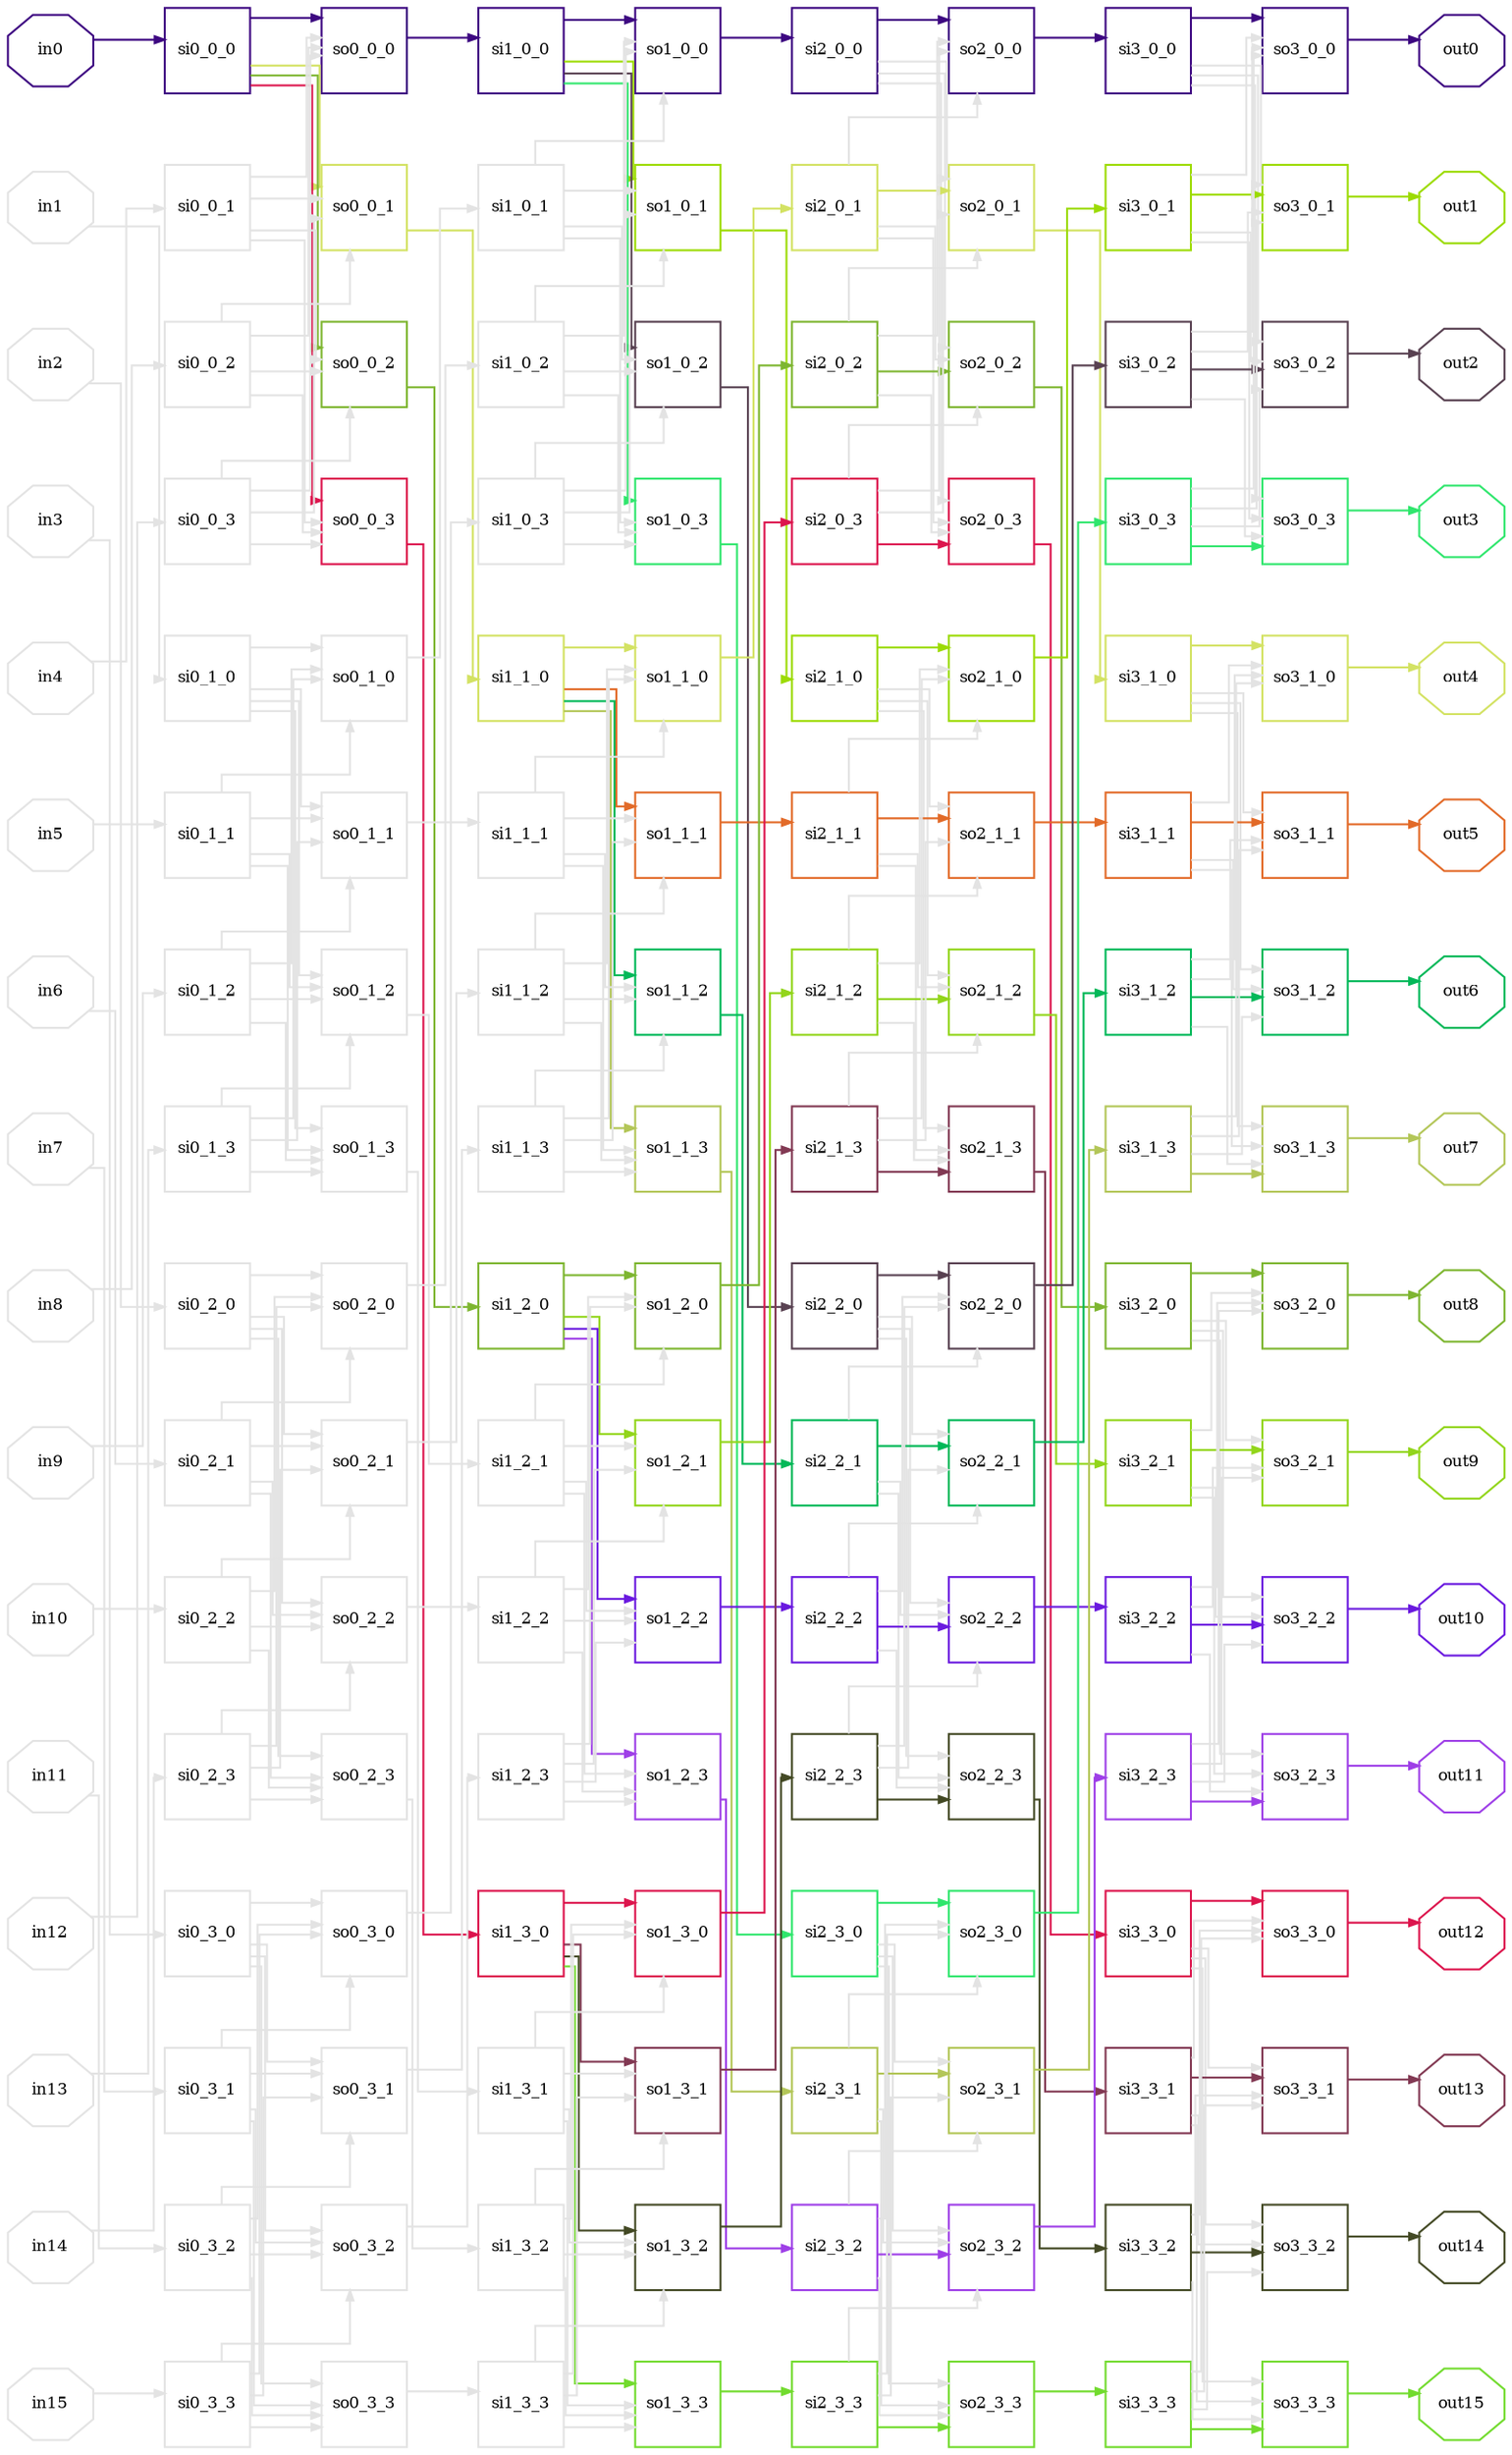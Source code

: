 digraph layout{
rankdir=TB;
splines=ortho;
node [style=filled shape=square fixedsize=true width=0.6];
nodesep=0.5;
in0 [label="in0",fontsize=8, shape=octagon, fillcolor=white, color="#3d0881"];
in1 [label="in1",fontsize=8, shape=octagon, fillcolor=white, color="grey89"];
in2 [label="in2",fontsize=8, shape=octagon, fillcolor=white, color="grey89"];
in3 [label="in3",fontsize=8, shape=octagon, fillcolor=white, color="grey89"];
in4 [label="in4",fontsize=8, shape=octagon, fillcolor=white, color="grey89"];
in5 [label="in5",fontsize=8, shape=octagon, fillcolor=white, color="grey89"];
in6 [label="in6",fontsize=8, shape=octagon, fillcolor=white, color="grey89"];
in7 [label="in7",fontsize=8, shape=octagon, fillcolor=white, color="grey89"];
in8 [label="in8",fontsize=8, shape=octagon, fillcolor=white, color="grey89"];
in9 [label="in9",fontsize=8, shape=octagon, fillcolor=white, color="grey89"];
in10 [label="in10",fontsize=8, shape=octagon, fillcolor=white, color="grey89"];
in11 [label="in11",fontsize=8, shape=octagon, fillcolor=white, color="grey89"];
in12 [label="in12",fontsize=8, shape=octagon, fillcolor=white, color="grey89"];
in13 [label="in13",fontsize=8, shape=octagon, fillcolor=white, color="grey89"];
in14 [label="in14",fontsize=8, shape=octagon, fillcolor=white, color="grey89"];
in15 [label="in15",fontsize=8, shape=octagon, fillcolor=white, color="grey89"];
out0 [label="out0",fontsize=8, shape=octagon, fillcolor=white, color="#3d0881"];
out1 [label="out1",fontsize=8, shape=octagon, fillcolor=white, color="#9cdb05"];
out2 [label="out2",fontsize=8, shape=octagon, fillcolor=white, color="#594252"];
out3 [label="out3",fontsize=8, shape=octagon, fillcolor=white, color="#30e66d"];
out4 [label="out4",fontsize=8, shape=octagon, fillcolor=white, color="#d3e263"];
out5 [label="out5",fontsize=8, shape=octagon, fillcolor=white, color="#e26a28"];
out6 [label="out6",fontsize=8, shape=octagon, fillcolor=white, color="#02b858"];
out7 [label="out7",fontsize=8, shape=octagon, fillcolor=white, color="#b3c658"];
out8 [label="out8",fontsize=8, shape=octagon, fillcolor=white, color="#7eb631"];
out9 [label="out9",fontsize=8, shape=octagon, fillcolor=white, color="#92d51b"];
out10 [label="out10",fontsize=8, shape=octagon, fillcolor=white, color="#6a1adf"];
out11 [label="out11",fontsize=8, shape=octagon, fillcolor=white, color="#9e3fe7"];
out12 [label="out12",fontsize=8, shape=octagon, fillcolor=white, color="#dc154d"];
out13 [label="out13",fontsize=8, shape=octagon, fillcolor=white, color="#823953"];
out14 [label="out14",fontsize=8, shape=octagon, fillcolor=white, color="#434924"];
out15 [label="out15",fontsize=8, shape=octagon, fillcolor=white, color="#72db2e"];
si0_0_0 [label="si0_0_0",fontsize=8, fillcolor=white, color="#3d0881"];
si0_0_1 [label="si0_0_1",fontsize=8, fillcolor=white, color="grey89"];
si0_0_2 [label="si0_0_2",fontsize=8, fillcolor=white, color="grey89"];
si0_0_3 [label="si0_0_3",fontsize=8, fillcolor=white, color="grey89"];
si0_1_0 [label="si0_1_0",fontsize=8, fillcolor=white, color="grey89"];
si0_1_1 [label="si0_1_1",fontsize=8, fillcolor=white, color="grey89"];
si0_1_2 [label="si0_1_2",fontsize=8, fillcolor=white, color="grey89"];
si0_1_3 [label="si0_1_3",fontsize=8, fillcolor=white, color="grey89"];
si0_2_0 [label="si0_2_0",fontsize=8, fillcolor=white, color="grey89"];
si0_2_1 [label="si0_2_1",fontsize=8, fillcolor=white, color="grey89"];
si0_2_2 [label="si0_2_2",fontsize=8, fillcolor=white, color="grey89"];
si0_2_3 [label="si0_2_3",fontsize=8, fillcolor=white, color="grey89"];
si0_3_0 [label="si0_3_0",fontsize=8, fillcolor=white, color="grey89"];
si0_3_1 [label="si0_3_1",fontsize=8, fillcolor=white, color="grey89"];
si0_3_2 [label="si0_3_2",fontsize=8, fillcolor=white, color="grey89"];
si0_3_3 [label="si0_3_3",fontsize=8, fillcolor=white, color="grey89"];
si1_0_0 [label="si1_0_0",fontsize=8, fillcolor=white, color="#3d0881"];
si1_0_1 [label="si1_0_1",fontsize=8, fillcolor=white, color="grey89"];
si1_0_2 [label="si1_0_2",fontsize=8, fillcolor=white, color="grey89"];
si1_0_3 [label="si1_0_3",fontsize=8, fillcolor=white, color="grey89"];
si1_1_0 [label="si1_1_0",fontsize=8, fillcolor=white, color="#d3e263"];
si1_1_1 [label="si1_1_1",fontsize=8, fillcolor=white, color="grey89"];
si1_1_2 [label="si1_1_2",fontsize=8, fillcolor=white, color="grey89"];
si1_1_3 [label="si1_1_3",fontsize=8, fillcolor=white, color="grey89"];
si1_2_0 [label="si1_2_0",fontsize=8, fillcolor=white, color="#7eb631"];
si1_2_1 [label="si1_2_1",fontsize=8, fillcolor=white, color="grey89"];
si1_2_2 [label="si1_2_2",fontsize=8, fillcolor=white, color="grey89"];
si1_2_3 [label="si1_2_3",fontsize=8, fillcolor=white, color="grey89"];
si1_3_0 [label="si1_3_0",fontsize=8, fillcolor=white, color="#dc154d"];
si1_3_1 [label="si1_3_1",fontsize=8, fillcolor=white, color="grey89"];
si1_3_2 [label="si1_3_2",fontsize=8, fillcolor=white, color="grey89"];
si1_3_3 [label="si1_3_3",fontsize=8, fillcolor=white, color="grey89"];
si2_0_0 [label="si2_0_0",fontsize=8, fillcolor=white, color="#3d0881"];
si2_0_1 [label="si2_0_1",fontsize=8, fillcolor=white, color="#d3e263"];
si2_0_2 [label="si2_0_2",fontsize=8, fillcolor=white, color="#7eb631"];
si2_0_3 [label="si2_0_3",fontsize=8, fillcolor=white, color="#dc154d"];
si2_1_0 [label="si2_1_0",fontsize=8, fillcolor=white, color="#9cdb05"];
si2_1_1 [label="si2_1_1",fontsize=8, fillcolor=white, color="#e26a28"];
si2_1_2 [label="si2_1_2",fontsize=8, fillcolor=white, color="#92d51b"];
si2_1_3 [label="si2_1_3",fontsize=8, fillcolor=white, color="#823953"];
si2_2_0 [label="si2_2_0",fontsize=8, fillcolor=white, color="#594252"];
si2_2_1 [label="si2_2_1",fontsize=8, fillcolor=white, color="#02b858"];
si2_2_2 [label="si2_2_2",fontsize=8, fillcolor=white, color="#6a1adf"];
si2_2_3 [label="si2_2_3",fontsize=8, fillcolor=white, color="#434924"];
si2_3_0 [label="si2_3_0",fontsize=8, fillcolor=white, color="#30e66d"];
si2_3_1 [label="si2_3_1",fontsize=8, fillcolor=white, color="#b3c658"];
si2_3_2 [label="si2_3_2",fontsize=8, fillcolor=white, color="#9e3fe7"];
si2_3_3 [label="si2_3_3",fontsize=8, fillcolor=white, color="#72db2e"];
si3_0_0 [label="si3_0_0",fontsize=8, fillcolor=white, color="#3d0881"];
si3_0_1 [label="si3_0_1",fontsize=8, fillcolor=white, color="#9cdb05"];
si3_0_2 [label="si3_0_2",fontsize=8, fillcolor=white, color="#594252"];
si3_0_3 [label="si3_0_3",fontsize=8, fillcolor=white, color="#30e66d"];
si3_1_0 [label="si3_1_0",fontsize=8, fillcolor=white, color="#d3e263"];
si3_1_1 [label="si3_1_1",fontsize=8, fillcolor=white, color="#e26a28"];
si3_1_2 [label="si3_1_2",fontsize=8, fillcolor=white, color="#02b858"];
si3_1_3 [label="si3_1_3",fontsize=8, fillcolor=white, color="#b3c658"];
si3_2_0 [label="si3_2_0",fontsize=8, fillcolor=white, color="#7eb631"];
si3_2_1 [label="si3_2_1",fontsize=8, fillcolor=white, color="#92d51b"];
si3_2_2 [label="si3_2_2",fontsize=8, fillcolor=white, color="#6a1adf"];
si3_2_3 [label="si3_2_3",fontsize=8, fillcolor=white, color="#9e3fe7"];
si3_3_0 [label="si3_3_0",fontsize=8, fillcolor=white, color="#dc154d"];
si3_3_1 [label="si3_3_1",fontsize=8, fillcolor=white, color="#823953"];
si3_3_2 [label="si3_3_2",fontsize=8, fillcolor=white, color="#434924"];
si3_3_3 [label="si3_3_3",fontsize=8, fillcolor=white, color="#72db2e"];
so0_0_0 [label="so0_0_0",fontsize=8, fillcolor=white, color="#3d0881"];
so0_0_1 [label="so0_0_1",fontsize=8, fillcolor=white, color="#d3e263"];
so0_0_2 [label="so0_0_2",fontsize=8, fillcolor=white, color="#7eb631"];
so0_0_3 [label="so0_0_3",fontsize=8, fillcolor=white, color="#dc154d"];
so0_1_0 [label="so0_1_0",fontsize=8, fillcolor=white, color="grey89"];
so0_1_1 [label="so0_1_1",fontsize=8, fillcolor=white, color="grey89"];
so0_1_2 [label="so0_1_2",fontsize=8, fillcolor=white, color="grey89"];
so0_1_3 [label="so0_1_3",fontsize=8, fillcolor=white, color="grey89"];
so0_2_0 [label="so0_2_0",fontsize=8, fillcolor=white, color="grey89"];
so0_2_1 [label="so0_2_1",fontsize=8, fillcolor=white, color="grey89"];
so0_2_2 [label="so0_2_2",fontsize=8, fillcolor=white, color="grey89"];
so0_2_3 [label="so0_2_3",fontsize=8, fillcolor=white, color="grey89"];
so0_3_0 [label="so0_3_0",fontsize=8, fillcolor=white, color="grey89"];
so0_3_1 [label="so0_3_1",fontsize=8, fillcolor=white, color="grey89"];
so0_3_2 [label="so0_3_2",fontsize=8, fillcolor=white, color="grey89"];
so0_3_3 [label="so0_3_3",fontsize=8, fillcolor=white, color="grey89"];
so1_0_0 [label="so1_0_0",fontsize=8, fillcolor=white, color="#3d0881"];
so1_0_1 [label="so1_0_1",fontsize=8, fillcolor=white, color="#9cdb05"];
so1_0_2 [label="so1_0_2",fontsize=8, fillcolor=white, color="#594252"];
so1_0_3 [label="so1_0_3",fontsize=8, fillcolor=white, color="#30e66d"];
so1_1_0 [label="so1_1_0",fontsize=8, fillcolor=white, color="#d3e263"];
so1_1_1 [label="so1_1_1",fontsize=8, fillcolor=white, color="#e26a28"];
so1_1_2 [label="so1_1_2",fontsize=8, fillcolor=white, color="#02b858"];
so1_1_3 [label="so1_1_3",fontsize=8, fillcolor=white, color="#b3c658"];
so1_2_0 [label="so1_2_0",fontsize=8, fillcolor=white, color="#7eb631"];
so1_2_1 [label="so1_2_1",fontsize=8, fillcolor=white, color="#92d51b"];
so1_2_2 [label="so1_2_2",fontsize=8, fillcolor=white, color="#6a1adf"];
so1_2_3 [label="so1_2_3",fontsize=8, fillcolor=white, color="#9e3fe7"];
so1_3_0 [label="so1_3_0",fontsize=8, fillcolor=white, color="#dc154d"];
so1_3_1 [label="so1_3_1",fontsize=8, fillcolor=white, color="#823953"];
so1_3_2 [label="so1_3_2",fontsize=8, fillcolor=white, color="#434924"];
so1_3_3 [label="so1_3_3",fontsize=8, fillcolor=white, color="#72db2e"];
so2_0_0 [label="so2_0_0",fontsize=8, fillcolor=white, color="#3d0881"];
so2_0_1 [label="so2_0_1",fontsize=8, fillcolor=white, color="#d3e263"];
so2_0_2 [label="so2_0_2",fontsize=8, fillcolor=white, color="#7eb631"];
so2_0_3 [label="so2_0_3",fontsize=8, fillcolor=white, color="#dc154d"];
so2_1_0 [label="so2_1_0",fontsize=8, fillcolor=white, color="#9cdb05"];
so2_1_1 [label="so2_1_1",fontsize=8, fillcolor=white, color="#e26a28"];
so2_1_2 [label="so2_1_2",fontsize=8, fillcolor=white, color="#92d51b"];
so2_1_3 [label="so2_1_3",fontsize=8, fillcolor=white, color="#823953"];
so2_2_0 [label="so2_2_0",fontsize=8, fillcolor=white, color="#594252"];
so2_2_1 [label="so2_2_1",fontsize=8, fillcolor=white, color="#02b858"];
so2_2_2 [label="so2_2_2",fontsize=8, fillcolor=white, color="#6a1adf"];
so2_2_3 [label="so2_2_3",fontsize=8, fillcolor=white, color="#434924"];
so2_3_0 [label="so2_3_0",fontsize=8, fillcolor=white, color="#30e66d"];
so2_3_1 [label="so2_3_1",fontsize=8, fillcolor=white, color="#b3c658"];
so2_3_2 [label="so2_3_2",fontsize=8, fillcolor=white, color="#9e3fe7"];
so2_3_3 [label="so2_3_3",fontsize=8, fillcolor=white, color="#72db2e"];
so3_0_0 [label="so3_0_0",fontsize=8, fillcolor=white, color="#3d0881"];
so3_0_1 [label="so3_0_1",fontsize=8, fillcolor=white, color="#9cdb05"];
so3_0_2 [label="so3_0_2",fontsize=8, fillcolor=white, color="#594252"];
so3_0_3 [label="so3_0_3",fontsize=8, fillcolor=white, color="#30e66d"];
so3_1_0 [label="so3_1_0",fontsize=8, fillcolor=white, color="#d3e263"];
so3_1_1 [label="so3_1_1",fontsize=8, fillcolor=white, color="#e26a28"];
so3_1_2 [label="so3_1_2",fontsize=8, fillcolor=white, color="#02b858"];
so3_1_3 [label="so3_1_3",fontsize=8, fillcolor=white, color="#b3c658"];
so3_2_0 [label="so3_2_0",fontsize=8, fillcolor=white, color="#7eb631"];
so3_2_1 [label="so3_2_1",fontsize=8, fillcolor=white, color="#92d51b"];
so3_2_2 [label="so3_2_2",fontsize=8, fillcolor=white, color="#6a1adf"];
so3_2_3 [label="so3_2_3",fontsize=8, fillcolor=white, color="#9e3fe7"];
so3_3_0 [label="so3_3_0",fontsize=8, fillcolor=white, color="#dc154d"];
so3_3_1 [label="so3_3_1",fontsize=8, fillcolor=white, color="#823953"];
so3_3_2 [label="so3_3_2",fontsize=8, fillcolor=white, color="#434924"];
so3_3_3 [label="so3_3_3",fontsize=8, fillcolor=white, color="#72db2e"];
edge [constraint=false, style=""];
si0_0_0 -> so0_0_0 [style="penwidth(0.1)", arrowsize=0.5, color="#3d0881"];
si0_0_0 -> so0_0_1 [style="penwidth(0.1)", arrowsize=0.5, color="#d3e263"];
si0_0_0 -> so0_0_2 [style="penwidth(0.1)", arrowsize=0.5, color="#7eb631"];
si0_0_0 -> so0_0_3 [style="penwidth(0.1)", arrowsize=0.5, color="#dc154d"];
si0_0_1 -> so0_0_0 [style="penwidth(0.1)", arrowsize=0.5, color="grey89"];
si0_0_1 -> so0_0_1 [style="penwidth(0.1)", arrowsize=0.5, color="grey89"];
si0_0_1 -> so0_0_2 [style="penwidth(0.1)", arrowsize=0.5, color="grey89"];
si0_0_1 -> so0_0_3 [style="penwidth(0.1)", arrowsize=0.5, color="grey89"];
si0_0_2 -> so0_0_0 [style="penwidth(0.1)", arrowsize=0.5, color="grey89"];
si0_0_2 -> so0_0_1 [style="penwidth(0.1)", arrowsize=0.5, color="grey89"];
si0_0_2 -> so0_0_2 [style="penwidth(0.1)", arrowsize=0.5, color="grey89"];
si0_0_2 -> so0_0_3 [style="penwidth(0.1)", arrowsize=0.5, color="grey89"];
si0_0_3 -> so0_0_0 [style="penwidth(0.1)", arrowsize=0.5, color="grey89"];
si0_0_3 -> so0_0_1 [style="penwidth(0.1)", arrowsize=0.5, color="grey89"];
si0_0_3 -> so0_0_2 [style="penwidth(0.1)", arrowsize=0.5, color="grey89"];
si0_0_3 -> so0_0_3 [style="penwidth(0.1)", arrowsize=0.5, color="grey89"];
si0_1_0 -> so0_1_0 [style="penwidth(0.1)", arrowsize=0.5, color="grey89"];
si0_1_0 -> so0_1_1 [style="penwidth(0.1)", arrowsize=0.5, color="grey89"];
si0_1_0 -> so0_1_2 [style="penwidth(0.1)", arrowsize=0.5, color="grey89"];
si0_1_0 -> so0_1_3 [style="penwidth(0.1)", arrowsize=0.5, color="grey89"];
si0_1_1 -> so0_1_0 [style="penwidth(0.1)", arrowsize=0.5, color="grey89"];
si0_1_1 -> so0_1_1 [style="penwidth(0.1)", arrowsize=0.5, color="grey89"];
si0_1_1 -> so0_1_2 [style="penwidth(0.1)", arrowsize=0.5, color="grey89"];
si0_1_1 -> so0_1_3 [style="penwidth(0.1)", arrowsize=0.5, color="grey89"];
si0_1_2 -> so0_1_0 [style="penwidth(0.1)", arrowsize=0.5, color="grey89"];
si0_1_2 -> so0_1_1 [style="penwidth(0.1)", arrowsize=0.5, color="grey89"];
si0_1_2 -> so0_1_2 [style="penwidth(0.1)", arrowsize=0.5, color="grey89"];
si0_1_2 -> so0_1_3 [style="penwidth(0.1)", arrowsize=0.5, color="grey89"];
si0_1_3 -> so0_1_0 [style="penwidth(0.1)", arrowsize=0.5, color="grey89"];
si0_1_3 -> so0_1_1 [style="penwidth(0.1)", arrowsize=0.5, color="grey89"];
si0_1_3 -> so0_1_2 [style="penwidth(0.1)", arrowsize=0.5, color="grey89"];
si0_1_3 -> so0_1_3 [style="penwidth(0.1)", arrowsize=0.5, color="grey89"];
si0_2_0 -> so0_2_0 [style="penwidth(0.1)", arrowsize=0.5, color="grey89"];
si0_2_0 -> so0_2_1 [style="penwidth(0.1)", arrowsize=0.5, color="grey89"];
si0_2_0 -> so0_2_2 [style="penwidth(0.1)", arrowsize=0.5, color="grey89"];
si0_2_0 -> so0_2_3 [style="penwidth(0.1)", arrowsize=0.5, color="grey89"];
si0_2_1 -> so0_2_0 [style="penwidth(0.1)", arrowsize=0.5, color="grey89"];
si0_2_1 -> so0_2_1 [style="penwidth(0.1)", arrowsize=0.5, color="grey89"];
si0_2_1 -> so0_2_2 [style="penwidth(0.1)", arrowsize=0.5, color="grey89"];
si0_2_1 -> so0_2_3 [style="penwidth(0.1)", arrowsize=0.5, color="grey89"];
si0_2_2 -> so0_2_0 [style="penwidth(0.1)", arrowsize=0.5, color="grey89"];
si0_2_2 -> so0_2_1 [style="penwidth(0.1)", arrowsize=0.5, color="grey89"];
si0_2_2 -> so0_2_2 [style="penwidth(0.1)", arrowsize=0.5, color="grey89"];
si0_2_2 -> so0_2_3 [style="penwidth(0.1)", arrowsize=0.5, color="grey89"];
si0_2_3 -> so0_2_0 [style="penwidth(0.1)", arrowsize=0.5, color="grey89"];
si0_2_3 -> so0_2_1 [style="penwidth(0.1)", arrowsize=0.5, color="grey89"];
si0_2_3 -> so0_2_2 [style="penwidth(0.1)", arrowsize=0.5, color="grey89"];
si0_2_3 -> so0_2_3 [style="penwidth(0.1)", arrowsize=0.5, color="grey89"];
si0_3_0 -> so0_3_0 [style="penwidth(0.1)", arrowsize=0.5, color="grey89"];
si0_3_0 -> so0_3_1 [style="penwidth(0.1)", arrowsize=0.5, color="grey89"];
si0_3_0 -> so0_3_2 [style="penwidth(0.1)", arrowsize=0.5, color="grey89"];
si0_3_0 -> so0_3_3 [style="penwidth(0.1)", arrowsize=0.5, color="grey89"];
si0_3_1 -> so0_3_0 [style="penwidth(0.1)", arrowsize=0.5, color="grey89"];
si0_3_1 -> so0_3_1 [style="penwidth(0.1)", arrowsize=0.5, color="grey89"];
si0_3_1 -> so0_3_2 [style="penwidth(0.1)", arrowsize=0.5, color="grey89"];
si0_3_1 -> so0_3_3 [style="penwidth(0.1)", arrowsize=0.5, color="grey89"];
si0_3_2 -> so0_3_0 [style="penwidth(0.1)", arrowsize=0.5, color="grey89"];
si0_3_2 -> so0_3_1 [style="penwidth(0.1)", arrowsize=0.5, color="grey89"];
si0_3_2 -> so0_3_2 [style="penwidth(0.1)", arrowsize=0.5, color="grey89"];
si0_3_2 -> so0_3_3 [style="penwidth(0.1)", arrowsize=0.5, color="grey89"];
si0_3_3 -> so0_3_0 [style="penwidth(0.1)", arrowsize=0.5, color="grey89"];
si0_3_3 -> so0_3_1 [style="penwidth(0.1)", arrowsize=0.5, color="grey89"];
si0_3_3 -> so0_3_2 [style="penwidth(0.1)", arrowsize=0.5, color="grey89"];
si0_3_3 -> so0_3_3 [style="penwidth(0.1)", arrowsize=0.5, color="grey89"];
si1_0_0 -> so1_0_0 [style="penwidth(0.1)", arrowsize=0.5, color="#3d0881"];
si1_0_0 -> so1_0_1 [style="penwidth(0.1)", arrowsize=0.5, color="#9cdb05"];
si1_0_0 -> so1_0_2 [style="penwidth(0.1)", arrowsize=0.5, color="#594252"];
si1_0_0 -> so1_0_3 [style="penwidth(0.1)", arrowsize=0.5, color="#30e66d"];
si1_0_1 -> so1_0_0 [style="penwidth(0.1)", arrowsize=0.5, color="grey89"];
si1_0_1 -> so1_0_1 [style="penwidth(0.1)", arrowsize=0.5, color="grey89"];
si1_0_1 -> so1_0_2 [style="penwidth(0.1)", arrowsize=0.5, color="grey89"];
si1_0_1 -> so1_0_3 [style="penwidth(0.1)", arrowsize=0.5, color="grey89"];
si1_0_2 -> so1_0_0 [style="penwidth(0.1)", arrowsize=0.5, color="grey89"];
si1_0_2 -> so1_0_1 [style="penwidth(0.1)", arrowsize=0.5, color="grey89"];
si1_0_2 -> so1_0_2 [style="penwidth(0.1)", arrowsize=0.5, color="grey89"];
si1_0_2 -> so1_0_3 [style="penwidth(0.1)", arrowsize=0.5, color="grey89"];
si1_0_3 -> so1_0_0 [style="penwidth(0.1)", arrowsize=0.5, color="grey89"];
si1_0_3 -> so1_0_1 [style="penwidth(0.1)", arrowsize=0.5, color="grey89"];
si1_0_3 -> so1_0_2 [style="penwidth(0.1)", arrowsize=0.5, color="grey89"];
si1_0_3 -> so1_0_3 [style="penwidth(0.1)", arrowsize=0.5, color="grey89"];
si1_1_0 -> so1_1_0 [style="penwidth(0.1)", arrowsize=0.5, color="#d3e263"];
si1_1_0 -> so1_1_1 [style="penwidth(0.1)", arrowsize=0.5, color="#e26a28"];
si1_1_0 -> so1_1_2 [style="penwidth(0.1)", arrowsize=0.5, color="#02b858"];
si1_1_0 -> so1_1_3 [style="penwidth(0.1)", arrowsize=0.5, color="#b3c658"];
si1_1_1 -> so1_1_0 [style="penwidth(0.1)", arrowsize=0.5, color="grey89"];
si1_1_1 -> so1_1_1 [style="penwidth(0.1)", arrowsize=0.5, color="grey89"];
si1_1_1 -> so1_1_2 [style="penwidth(0.1)", arrowsize=0.5, color="grey89"];
si1_1_1 -> so1_1_3 [style="penwidth(0.1)", arrowsize=0.5, color="grey89"];
si1_1_2 -> so1_1_0 [style="penwidth(0.1)", arrowsize=0.5, color="grey89"];
si1_1_2 -> so1_1_1 [style="penwidth(0.1)", arrowsize=0.5, color="grey89"];
si1_1_2 -> so1_1_2 [style="penwidth(0.1)", arrowsize=0.5, color="grey89"];
si1_1_2 -> so1_1_3 [style="penwidth(0.1)", arrowsize=0.5, color="grey89"];
si1_1_3 -> so1_1_0 [style="penwidth(0.1)", arrowsize=0.5, color="grey89"];
si1_1_3 -> so1_1_1 [style="penwidth(0.1)", arrowsize=0.5, color="grey89"];
si1_1_3 -> so1_1_2 [style="penwidth(0.1)", arrowsize=0.5, color="grey89"];
si1_1_3 -> so1_1_3 [style="penwidth(0.1)", arrowsize=0.5, color="grey89"];
si1_2_0 -> so1_2_0 [style="penwidth(0.1)", arrowsize=0.5, color="#7eb631"];
si1_2_0 -> so1_2_1 [style="penwidth(0.1)", arrowsize=0.5, color="#92d51b"];
si1_2_0 -> so1_2_2 [style="penwidth(0.1)", arrowsize=0.5, color="#6a1adf"];
si1_2_0 -> so1_2_3 [style="penwidth(0.1)", arrowsize=0.5, color="#9e3fe7"];
si1_2_1 -> so1_2_0 [style="penwidth(0.1)", arrowsize=0.5, color="grey89"];
si1_2_1 -> so1_2_1 [style="penwidth(0.1)", arrowsize=0.5, color="grey89"];
si1_2_1 -> so1_2_2 [style="penwidth(0.1)", arrowsize=0.5, color="grey89"];
si1_2_1 -> so1_2_3 [style="penwidth(0.1)", arrowsize=0.5, color="grey89"];
si1_2_2 -> so1_2_0 [style="penwidth(0.1)", arrowsize=0.5, color="grey89"];
si1_2_2 -> so1_2_1 [style="penwidth(0.1)", arrowsize=0.5, color="grey89"];
si1_2_2 -> so1_2_2 [style="penwidth(0.1)", arrowsize=0.5, color="grey89"];
si1_2_2 -> so1_2_3 [style="penwidth(0.1)", arrowsize=0.5, color="grey89"];
si1_2_3 -> so1_2_0 [style="penwidth(0.1)", arrowsize=0.5, color="grey89"];
si1_2_3 -> so1_2_1 [style="penwidth(0.1)", arrowsize=0.5, color="grey89"];
si1_2_3 -> so1_2_2 [style="penwidth(0.1)", arrowsize=0.5, color="grey89"];
si1_2_3 -> so1_2_3 [style="penwidth(0.1)", arrowsize=0.5, color="grey89"];
si1_3_0 -> so1_3_0 [style="penwidth(0.1)", arrowsize=0.5, color="#dc154d"];
si1_3_0 -> so1_3_1 [style="penwidth(0.1)", arrowsize=0.5, color="#823953"];
si1_3_0 -> so1_3_2 [style="penwidth(0.1)", arrowsize=0.5, color="#434924"];
si1_3_0 -> so1_3_3 [style="penwidth(0.1)", arrowsize=0.5, color="#72db2e"];
si1_3_1 -> so1_3_0 [style="penwidth(0.1)", arrowsize=0.5, color="grey89"];
si1_3_1 -> so1_3_1 [style="penwidth(0.1)", arrowsize=0.5, color="grey89"];
si1_3_1 -> so1_3_2 [style="penwidth(0.1)", arrowsize=0.5, color="grey89"];
si1_3_1 -> so1_3_3 [style="penwidth(0.1)", arrowsize=0.5, color="grey89"];
si1_3_2 -> so1_3_0 [style="penwidth(0.1)", arrowsize=0.5, color="grey89"];
si1_3_2 -> so1_3_1 [style="penwidth(0.1)", arrowsize=0.5, color="grey89"];
si1_3_2 -> so1_3_2 [style="penwidth(0.1)", arrowsize=0.5, color="grey89"];
si1_3_2 -> so1_3_3 [style="penwidth(0.1)", arrowsize=0.5, color="grey89"];
si1_3_3 -> so1_3_0 [style="penwidth(0.1)", arrowsize=0.5, color="grey89"];
si1_3_3 -> so1_3_1 [style="penwidth(0.1)", arrowsize=0.5, color="grey89"];
si1_3_3 -> so1_3_2 [style="penwidth(0.1)", arrowsize=0.5, color="grey89"];
si1_3_3 -> so1_3_3 [style="penwidth(0.1)", arrowsize=0.5, color="grey89"];
si2_0_0 -> so2_0_0 [style="penwidth(0.1)", arrowsize=0.5, color="#3d0881"];
si2_0_0 -> so2_0_1 [style="penwidth(0.1)", arrowsize=0.5, color="grey89"];
si2_0_0 -> so2_0_2 [style="penwidth(0.1)", arrowsize=0.5, color="grey89"];
si2_0_0 -> so2_0_3 [style="penwidth(0.1)", arrowsize=0.5, color="grey89"];
si2_0_1 -> so2_0_0 [style="penwidth(0.1)", arrowsize=0.5, color="grey89"];
si2_0_1 -> so2_0_1 [style="penwidth(0.1)", arrowsize=0.5, color="#d3e263"];
si2_0_1 -> so2_0_2 [style="penwidth(0.1)", arrowsize=0.5, color="grey89"];
si2_0_1 -> so2_0_3 [style="penwidth(0.1)", arrowsize=0.5, color="grey89"];
si2_0_2 -> so2_0_0 [style="penwidth(0.1)", arrowsize=0.5, color="grey89"];
si2_0_2 -> so2_0_1 [style="penwidth(0.1)", arrowsize=0.5, color="grey89"];
si2_0_2 -> so2_0_2 [style="penwidth(0.1)", arrowsize=0.5, color="#7eb631"];
si2_0_2 -> so2_0_3 [style="penwidth(0.1)", arrowsize=0.5, color="grey89"];
si2_0_3 -> so2_0_0 [style="penwidth(0.1)", arrowsize=0.5, color="grey89"];
si2_0_3 -> so2_0_1 [style="penwidth(0.1)", arrowsize=0.5, color="grey89"];
si2_0_3 -> so2_0_2 [style="penwidth(0.1)", arrowsize=0.5, color="grey89"];
si2_0_3 -> so2_0_3 [style="penwidth(0.1)", arrowsize=0.5, color="#dc154d"];
si2_1_0 -> so2_1_0 [style="penwidth(0.1)", arrowsize=0.5, color="#9cdb05"];
si2_1_0 -> so2_1_1 [style="penwidth(0.1)", arrowsize=0.5, color="grey89"];
si2_1_0 -> so2_1_2 [style="penwidth(0.1)", arrowsize=0.5, color="grey89"];
si2_1_0 -> so2_1_3 [style="penwidth(0.1)", arrowsize=0.5, color="grey89"];
si2_1_1 -> so2_1_0 [style="penwidth(0.1)", arrowsize=0.5, color="grey89"];
si2_1_1 -> so2_1_1 [style="penwidth(0.1)", arrowsize=0.5, color="#e26a28"];
si2_1_1 -> so2_1_2 [style="penwidth(0.1)", arrowsize=0.5, color="grey89"];
si2_1_1 -> so2_1_3 [style="penwidth(0.1)", arrowsize=0.5, color="grey89"];
si2_1_2 -> so2_1_0 [style="penwidth(0.1)", arrowsize=0.5, color="grey89"];
si2_1_2 -> so2_1_1 [style="penwidth(0.1)", arrowsize=0.5, color="grey89"];
si2_1_2 -> so2_1_2 [style="penwidth(0.1)", arrowsize=0.5, color="#92d51b"];
si2_1_2 -> so2_1_3 [style="penwidth(0.1)", arrowsize=0.5, color="grey89"];
si2_1_3 -> so2_1_0 [style="penwidth(0.1)", arrowsize=0.5, color="grey89"];
si2_1_3 -> so2_1_1 [style="penwidth(0.1)", arrowsize=0.5, color="grey89"];
si2_1_3 -> so2_1_2 [style="penwidth(0.1)", arrowsize=0.5, color="grey89"];
si2_1_3 -> so2_1_3 [style="penwidth(0.1)", arrowsize=0.5, color="#823953"];
si2_2_0 -> so2_2_0 [style="penwidth(0.1)", arrowsize=0.5, color="#594252"];
si2_2_0 -> so2_2_1 [style="penwidth(0.1)", arrowsize=0.5, color="grey89"];
si2_2_0 -> so2_2_2 [style="penwidth(0.1)", arrowsize=0.5, color="grey89"];
si2_2_0 -> so2_2_3 [style="penwidth(0.1)", arrowsize=0.5, color="grey89"];
si2_2_1 -> so2_2_0 [style="penwidth(0.1)", arrowsize=0.5, color="grey89"];
si2_2_1 -> so2_2_1 [style="penwidth(0.1)", arrowsize=0.5, color="#02b858"];
si2_2_1 -> so2_2_2 [style="penwidth(0.1)", arrowsize=0.5, color="grey89"];
si2_2_1 -> so2_2_3 [style="penwidth(0.1)", arrowsize=0.5, color="grey89"];
si2_2_2 -> so2_2_0 [style="penwidth(0.1)", arrowsize=0.5, color="grey89"];
si2_2_2 -> so2_2_1 [style="penwidth(0.1)", arrowsize=0.5, color="grey89"];
si2_2_2 -> so2_2_2 [style="penwidth(0.1)", arrowsize=0.5, color="#6a1adf"];
si2_2_2 -> so2_2_3 [style="penwidth(0.1)", arrowsize=0.5, color="grey89"];
si2_2_3 -> so2_2_0 [style="penwidth(0.1)", arrowsize=0.5, color="grey89"];
si2_2_3 -> so2_2_1 [style="penwidth(0.1)", arrowsize=0.5, color="grey89"];
si2_2_3 -> so2_2_2 [style="penwidth(0.1)", arrowsize=0.5, color="grey89"];
si2_2_3 -> so2_2_3 [style="penwidth(0.1)", arrowsize=0.5, color="#434924"];
si2_3_0 -> so2_3_0 [style="penwidth(0.1)", arrowsize=0.5, color="#30e66d"];
si2_3_0 -> so2_3_1 [style="penwidth(0.1)", arrowsize=0.5, color="grey89"];
si2_3_0 -> so2_3_2 [style="penwidth(0.1)", arrowsize=0.5, color="grey89"];
si2_3_0 -> so2_3_3 [style="penwidth(0.1)", arrowsize=0.5, color="grey89"];
si2_3_1 -> so2_3_0 [style="penwidth(0.1)", arrowsize=0.5, color="grey89"];
si2_3_1 -> so2_3_1 [style="penwidth(0.1)", arrowsize=0.5, color="#b3c658"];
si2_3_1 -> so2_3_2 [style="penwidth(0.1)", arrowsize=0.5, color="grey89"];
si2_3_1 -> so2_3_3 [style="penwidth(0.1)", arrowsize=0.5, color="grey89"];
si2_3_2 -> so2_3_0 [style="penwidth(0.1)", arrowsize=0.5, color="grey89"];
si2_3_2 -> so2_3_1 [style="penwidth(0.1)", arrowsize=0.5, color="grey89"];
si2_3_2 -> so2_3_2 [style="penwidth(0.1)", arrowsize=0.5, color="#9e3fe7"];
si2_3_2 -> so2_3_3 [style="penwidth(0.1)", arrowsize=0.5, color="grey89"];
si2_3_3 -> so2_3_0 [style="penwidth(0.1)", arrowsize=0.5, color="grey89"];
si2_3_3 -> so2_3_1 [style="penwidth(0.1)", arrowsize=0.5, color="grey89"];
si2_3_3 -> so2_3_2 [style="penwidth(0.1)", arrowsize=0.5, color="grey89"];
si2_3_3 -> so2_3_3 [style="penwidth(0.1)", arrowsize=0.5, color="#72db2e"];
si3_0_0 -> so3_0_0 [style="penwidth(0.1)", arrowsize=0.5, color="#3d0881"];
si3_0_0 -> so3_0_1 [style="penwidth(0.1)", arrowsize=0.5, color="grey89"];
si3_0_0 -> so3_0_2 [style="penwidth(0.1)", arrowsize=0.5, color="grey89"];
si3_0_0 -> so3_0_3 [style="penwidth(0.1)", arrowsize=0.5, color="grey89"];
si3_0_1 -> so3_0_0 [style="penwidth(0.1)", arrowsize=0.5, color="grey89"];
si3_0_1 -> so3_0_1 [style="penwidth(0.1)", arrowsize=0.5, color="#9cdb05"];
si3_0_1 -> so3_0_2 [style="penwidth(0.1)", arrowsize=0.5, color="grey89"];
si3_0_1 -> so3_0_3 [style="penwidth(0.1)", arrowsize=0.5, color="grey89"];
si3_0_2 -> so3_0_0 [style="penwidth(0.1)", arrowsize=0.5, color="grey89"];
si3_0_2 -> so3_0_1 [style="penwidth(0.1)", arrowsize=0.5, color="grey89"];
si3_0_2 -> so3_0_2 [style="penwidth(0.1)", arrowsize=0.5, color="#594252"];
si3_0_2 -> so3_0_3 [style="penwidth(0.1)", arrowsize=0.5, color="grey89"];
si3_0_3 -> so3_0_0 [style="penwidth(0.1)", arrowsize=0.5, color="grey89"];
si3_0_3 -> so3_0_1 [style="penwidth(0.1)", arrowsize=0.5, color="grey89"];
si3_0_3 -> so3_0_2 [style="penwidth(0.1)", arrowsize=0.5, color="grey89"];
si3_0_3 -> so3_0_3 [style="penwidth(0.1)", arrowsize=0.5, color="#30e66d"];
si3_1_0 -> so3_1_0 [style="penwidth(0.1)", arrowsize=0.5, color="#d3e263"];
si3_1_0 -> so3_1_1 [style="penwidth(0.1)", arrowsize=0.5, color="grey89"];
si3_1_0 -> so3_1_2 [style="penwidth(0.1)", arrowsize=0.5, color="grey89"];
si3_1_0 -> so3_1_3 [style="penwidth(0.1)", arrowsize=0.5, color="grey89"];
si3_1_1 -> so3_1_0 [style="penwidth(0.1)", arrowsize=0.5, color="grey89"];
si3_1_1 -> so3_1_1 [style="penwidth(0.1)", arrowsize=0.5, color="#e26a28"];
si3_1_1 -> so3_1_2 [style="penwidth(0.1)", arrowsize=0.5, color="grey89"];
si3_1_1 -> so3_1_3 [style="penwidth(0.1)", arrowsize=0.5, color="grey89"];
si3_1_2 -> so3_1_0 [style="penwidth(0.1)", arrowsize=0.5, color="grey89"];
si3_1_2 -> so3_1_1 [style="penwidth(0.1)", arrowsize=0.5, color="grey89"];
si3_1_2 -> so3_1_2 [style="penwidth(0.1)", arrowsize=0.5, color="#02b858"];
si3_1_2 -> so3_1_3 [style="penwidth(0.1)", arrowsize=0.5, color="grey89"];
si3_1_3 -> so3_1_0 [style="penwidth(0.1)", arrowsize=0.5, color="grey89"];
si3_1_3 -> so3_1_1 [style="penwidth(0.1)", arrowsize=0.5, color="grey89"];
si3_1_3 -> so3_1_2 [style="penwidth(0.1)", arrowsize=0.5, color="grey89"];
si3_1_3 -> so3_1_3 [style="penwidth(0.1)", arrowsize=0.5, color="#b3c658"];
si3_2_0 -> so3_2_0 [style="penwidth(0.1)", arrowsize=0.5, color="#7eb631"];
si3_2_0 -> so3_2_1 [style="penwidth(0.1)", arrowsize=0.5, color="grey89"];
si3_2_0 -> so3_2_2 [style="penwidth(0.1)", arrowsize=0.5, color="grey89"];
si3_2_0 -> so3_2_3 [style="penwidth(0.1)", arrowsize=0.5, color="grey89"];
si3_2_1 -> so3_2_0 [style="penwidth(0.1)", arrowsize=0.5, color="grey89"];
si3_2_1 -> so3_2_1 [style="penwidth(0.1)", arrowsize=0.5, color="#92d51b"];
si3_2_1 -> so3_2_2 [style="penwidth(0.1)", arrowsize=0.5, color="grey89"];
si3_2_1 -> so3_2_3 [style="penwidth(0.1)", arrowsize=0.5, color="grey89"];
si3_2_2 -> so3_2_0 [style="penwidth(0.1)", arrowsize=0.5, color="grey89"];
si3_2_2 -> so3_2_1 [style="penwidth(0.1)", arrowsize=0.5, color="grey89"];
si3_2_2 -> so3_2_2 [style="penwidth(0.1)", arrowsize=0.5, color="#6a1adf"];
si3_2_2 -> so3_2_3 [style="penwidth(0.1)", arrowsize=0.5, color="grey89"];
si3_2_3 -> so3_2_0 [style="penwidth(0.1)", arrowsize=0.5, color="grey89"];
si3_2_3 -> so3_2_1 [style="penwidth(0.1)", arrowsize=0.5, color="grey89"];
si3_2_3 -> so3_2_2 [style="penwidth(0.1)", arrowsize=0.5, color="grey89"];
si3_2_3 -> so3_2_3 [style="penwidth(0.1)", arrowsize=0.5, color="#9e3fe7"];
si3_3_0 -> so3_3_0 [style="penwidth(0.1)", arrowsize=0.5, color="#dc154d"];
si3_3_0 -> so3_3_1 [style="penwidth(0.1)", arrowsize=0.5, color="grey89"];
si3_3_0 -> so3_3_2 [style="penwidth(0.1)", arrowsize=0.5, color="grey89"];
si3_3_0 -> so3_3_3 [style="penwidth(0.1)", arrowsize=0.5, color="grey89"];
si3_3_1 -> so3_3_0 [style="penwidth(0.1)", arrowsize=0.5, color="grey89"];
si3_3_1 -> so3_3_1 [style="penwidth(0.1)", arrowsize=0.5, color="#823953"];
si3_3_1 -> so3_3_2 [style="penwidth(0.1)", arrowsize=0.5, color="grey89"];
si3_3_1 -> so3_3_3 [style="penwidth(0.1)", arrowsize=0.5, color="grey89"];
si3_3_2 -> so3_3_0 [style="penwidth(0.1)", arrowsize=0.5, color="grey89"];
si3_3_2 -> so3_3_1 [style="penwidth(0.1)", arrowsize=0.5, color="grey89"];
si3_3_2 -> so3_3_2 [style="penwidth(0.1)", arrowsize=0.5, color="#434924"];
si3_3_2 -> so3_3_3 [style="penwidth(0.1)", arrowsize=0.5, color="grey89"];
si3_3_3 -> so3_3_0 [style="penwidth(0.1)", arrowsize=0.5, color="grey89"];
si3_3_3 -> so3_3_1 [style="penwidth(0.1)", arrowsize=0.5, color="grey89"];
si3_3_3 -> so3_3_2 [style="penwidth(0.1)", arrowsize=0.5, color="grey89"];
si3_3_3 -> so3_3_3 [style="penwidth(0.1)", arrowsize=0.5, color="#72db2e"];
in0 -> si0_0_0 [style="penwidth(0.1)", arrowsize=0.5, color="#3d0881"];
in1 -> si0_1_0 [style="penwidth(0.1)", arrowsize=0.5, color="grey89"];
in2 -> si0_2_0 [style="penwidth(0.1)", arrowsize=0.5, color="grey89"];
in3 -> si0_3_0 [style="penwidth(0.1)", arrowsize=0.5, color="grey89"];
in4 -> si0_0_1 [style="penwidth(0.1)", arrowsize=0.5, color="grey89"];
in5 -> si0_1_1 [style="penwidth(0.1)", arrowsize=0.5, color="grey89"];
in6 -> si0_2_1 [style="penwidth(0.1)", arrowsize=0.5, color="grey89"];
in7 -> si0_3_1 [style="penwidth(0.1)", arrowsize=0.5, color="grey89"];
in8 -> si0_0_2 [style="penwidth(0.1)", arrowsize=0.5, color="grey89"];
in9 -> si0_1_2 [style="penwidth(0.1)", arrowsize=0.5, color="grey89"];
in10 -> si0_2_2 [style="penwidth(0.1)", arrowsize=0.5, color="grey89"];
in11 -> si0_3_2 [style="penwidth(0.1)", arrowsize=0.5, color="grey89"];
in12 -> si0_0_3 [style="penwidth(0.1)", arrowsize=0.5, color="grey89"];
in13 -> si0_1_3 [style="penwidth(0.1)", arrowsize=0.5, color="grey89"];
in14 -> si0_2_3 [style="penwidth(0.1)", arrowsize=0.5, color="grey89"];
in15 -> si0_3_3 [style="penwidth(0.1)", arrowsize=0.5, color="grey89"];
so3_0_0 -> out0 [style="penwidth(0.1)", arrowsize=0.5, color="#3d0881"];
so3_0_1 -> out1 [style="penwidth(0.1)", arrowsize=0.5, color="#9cdb05"];
so3_0_2 -> out2 [style="penwidth(0.1)", arrowsize=0.5, color="#594252"];
so3_0_3 -> out3 [style="penwidth(0.1)", arrowsize=0.5, color="#30e66d"];
so3_1_0 -> out4 [style="penwidth(0.1)", arrowsize=0.5, color="#d3e263"];
so3_1_1 -> out5 [style="penwidth(0.1)", arrowsize=0.5, color="#e26a28"];
so3_1_2 -> out6 [style="penwidth(0.1)", arrowsize=0.5, color="#02b858"];
so3_1_3 -> out7 [style="penwidth(0.1)", arrowsize=0.5, color="#b3c658"];
so3_2_0 -> out8 [style="penwidth(0.1)", arrowsize=0.5, color="#7eb631"];
so3_2_1 -> out9 [style="penwidth(0.1)", arrowsize=0.5, color="#92d51b"];
so3_2_2 -> out10 [style="penwidth(0.1)", arrowsize=0.5, color="#6a1adf"];
so3_2_3 -> out11 [style="penwidth(0.1)", arrowsize=0.5, color="#9e3fe7"];
so3_3_0 -> out12 [style="penwidth(0.1)", arrowsize=0.5, color="#dc154d"];
so3_3_1 -> out13 [style="penwidth(0.1)", arrowsize=0.5, color="#823953"];
so3_3_2 -> out14 [style="penwidth(0.1)", arrowsize=0.5, color="#434924"];
so3_3_3 -> out15 [style="penwidth(0.1)", arrowsize=0.5, color="#72db2e"];
so0_0_0 -> si1_0_0 [style="penwidth(0.1)", arrowsize=0.5, color="#3d0881"];
so0_0_1 -> si1_1_0 [style="penwidth(0.1)", arrowsize=0.5, color="#d3e263"];
so0_0_2 -> si1_2_0 [style="penwidth(0.1)", arrowsize=0.5, color="#7eb631"];
so0_0_3 -> si1_3_0 [style="penwidth(0.1)", arrowsize=0.5, color="#dc154d"];
so0_1_0 -> si1_0_1 [style="penwidth(0.1)", arrowsize=0.5, color="grey89"];
so0_1_1 -> si1_1_1 [style="penwidth(0.1)", arrowsize=0.5, color="grey89"];
so0_1_2 -> si1_2_1 [style="penwidth(0.1)", arrowsize=0.5, color="grey89"];
so0_1_3 -> si1_3_1 [style="penwidth(0.1)", arrowsize=0.5, color="grey89"];
so0_2_0 -> si1_0_2 [style="penwidth(0.1)", arrowsize=0.5, color="grey89"];
so0_2_1 -> si1_1_2 [style="penwidth(0.1)", arrowsize=0.5, color="grey89"];
so0_2_2 -> si1_2_2 [style="penwidth(0.1)", arrowsize=0.5, color="grey89"];
so0_2_3 -> si1_3_2 [style="penwidth(0.1)", arrowsize=0.5, color="grey89"];
so0_3_0 -> si1_0_3 [style="penwidth(0.1)", arrowsize=0.5, color="grey89"];
so0_3_1 -> si1_1_3 [style="penwidth(0.1)", arrowsize=0.5, color="grey89"];
so0_3_2 -> si1_2_3 [style="penwidth(0.1)", arrowsize=0.5, color="grey89"];
so0_3_3 -> si1_3_3 [style="penwidth(0.1)", arrowsize=0.5, color="grey89"];
so1_0_0 -> si2_0_0 [style="penwidth(0.1)", arrowsize=0.5, color="#3d0881"];
so1_0_1 -> si2_1_0 [style="penwidth(0.1)", arrowsize=0.5, color="#9cdb05"];
so1_0_2 -> si2_2_0 [style="penwidth(0.1)", arrowsize=0.5, color="#594252"];
so1_0_3 -> si2_3_0 [style="penwidth(0.1)", arrowsize=0.5, color="#30e66d"];
so1_1_0 -> si2_0_1 [style="penwidth(0.1)", arrowsize=0.5, color="#d3e263"];
so1_1_1 -> si2_1_1 [style="penwidth(0.1)", arrowsize=0.5, color="#e26a28"];
so1_1_2 -> si2_2_1 [style="penwidth(0.1)", arrowsize=0.5, color="#02b858"];
so1_1_3 -> si2_3_1 [style="penwidth(0.1)", arrowsize=0.5, color="#b3c658"];
so1_2_0 -> si2_0_2 [style="penwidth(0.1)", arrowsize=0.5, color="#7eb631"];
so1_2_1 -> si2_1_2 [style="penwidth(0.1)", arrowsize=0.5, color="#92d51b"];
so1_2_2 -> si2_2_2 [style="penwidth(0.1)", arrowsize=0.5, color="#6a1adf"];
so1_2_3 -> si2_3_2 [style="penwidth(0.1)", arrowsize=0.5, color="#9e3fe7"];
so1_3_0 -> si2_0_3 [style="penwidth(0.1)", arrowsize=0.5, color="#dc154d"];
so1_3_1 -> si2_1_3 [style="penwidth(0.1)", arrowsize=0.5, color="#823953"];
so1_3_2 -> si2_2_3 [style="penwidth(0.1)", arrowsize=0.5, color="#434924"];
so1_3_3 -> si2_3_3 [style="penwidth(0.1)", arrowsize=0.5, color="#72db2e"];
so2_0_0 -> si3_0_0 [style="penwidth(0.1)", arrowsize=0.5, color="#3d0881"];
so2_0_1 -> si3_1_0 [style="penwidth(0.1)", arrowsize=0.5, color="#d3e263"];
so2_0_2 -> si3_2_0 [style="penwidth(0.1)", arrowsize=0.5, color="#7eb631"];
so2_0_3 -> si3_3_0 [style="penwidth(0.1)", arrowsize=0.5, color="#dc154d"];
so2_1_0 -> si3_0_1 [style="penwidth(0.1)", arrowsize=0.5, color="#9cdb05"];
so2_1_1 -> si3_1_1 [style="penwidth(0.1)", arrowsize=0.5, color="#e26a28"];
so2_1_2 -> si3_2_1 [style="penwidth(0.1)", arrowsize=0.5, color="#92d51b"];
so2_1_3 -> si3_3_1 [style="penwidth(0.1)", arrowsize=0.5, color="#823953"];
so2_2_0 -> si3_0_2 [style="penwidth(0.1)", arrowsize=0.5, color="#594252"];
so2_2_1 -> si3_1_2 [style="penwidth(0.1)", arrowsize=0.5, color="#02b858"];
so2_2_2 -> si3_2_2 [style="penwidth(0.1)", arrowsize=0.5, color="#6a1adf"];
so2_2_3 -> si3_3_2 [style="penwidth(0.1)", arrowsize=0.5, color="#434924"];
so2_3_0 -> si3_0_3 [style="penwidth(0.1)", arrowsize=0.5, color="#30e66d"];
so2_3_1 -> si3_1_3 [style="penwidth(0.1)", arrowsize=0.5, color="#b3c658"];
so2_3_2 -> si3_2_3 [style="penwidth(0.1)", arrowsize=0.5, color="#9e3fe7"];
so2_3_3 -> si3_3_3 [style="penwidth(0.1)", arrowsize=0.5, color="#72db2e"];
edge [constraint=true, style="invis"];
in0 -> in1 -> in2 -> in3 -> in4 -> in5 -> in6 -> in7 -> in8 -> in9 -> in10 -> in11 -> in12 -> in13 -> in14 -> in15;
out0 -> out1 -> out2 -> out3 -> out4 -> out5 -> out6 -> out7 -> out8 -> out9 -> out10 -> out11 -> out12 -> out13 -> out14 -> out15;
si0_0_0 -> si0_0_1 -> si0_0_2 -> si0_0_3 -> si0_1_0 -> si0_1_1 -> si0_1_2 -> si0_1_3 -> si0_2_0 -> si0_2_1 -> si0_2_2 -> si0_2_3 -> si0_3_0 -> si0_3_1 -> si0_3_2 -> si0_3_3;
si1_0_0 -> si1_0_1 -> si1_0_2 -> si1_0_3 -> si1_1_0 -> si1_1_1 -> si1_1_2 -> si1_1_3 -> si1_2_0 -> si1_2_1 -> si1_2_2 -> si1_2_3 -> si1_3_0 -> si1_3_1 -> si1_3_2 -> si1_3_3;
si2_0_0 -> si2_0_1 -> si2_0_2 -> si2_0_3 -> si2_1_0 -> si2_1_1 -> si2_1_2 -> si2_1_3 -> si2_2_0 -> si2_2_1 -> si2_2_2 -> si2_2_3 -> si2_3_0 -> si2_3_1 -> si2_3_2 -> si2_3_3;
si3_0_0 -> si3_0_1 -> si3_0_2 -> si3_0_3 -> si3_1_0 -> si3_1_1 -> si3_1_2 -> si3_1_3 -> si3_2_0 -> si3_2_1 -> si3_2_2 -> si3_2_3 -> si3_3_0 -> si3_3_1 -> si3_3_2 -> si3_3_3;
so0_0_0 -> so0_0_1 -> so0_0_2 -> so0_0_3 -> so0_1_0 -> so0_1_1 -> so0_1_2 -> so0_1_3 -> so0_2_0 -> so0_2_1 -> so0_2_2 -> so0_2_3 -> so0_3_0 -> so0_3_1 -> so0_3_2 -> so0_3_3;
so1_0_0 -> so1_0_1 -> so1_0_2 -> so1_0_3 -> so1_1_0 -> so1_1_1 -> so1_1_2 -> so1_1_3 -> so1_2_0 -> so1_2_1 -> so1_2_2 -> so1_2_3 -> so1_3_0 -> so1_3_1 -> so1_3_2 -> so1_3_3;
so2_0_0 -> so2_0_1 -> so2_0_2 -> so2_0_3 -> so2_1_0 -> so2_1_1 -> so2_1_2 -> so2_1_3 -> so2_2_0 -> so2_2_1 -> so2_2_2 -> so2_2_3 -> so2_3_0 -> so2_3_1 -> so2_3_2 -> so2_3_3;
so3_0_0 -> so3_0_1 -> so3_0_2 -> so3_0_3 -> so3_1_0 -> so3_1_1 -> so3_1_2 -> so3_1_3 -> so3_2_0 -> so3_2_1 -> so3_2_2 -> so3_2_3 -> so3_3_0 -> so3_3_1 -> so3_3_2 -> so3_3_3;
rank = same {in0 -> si0_0_0 -> so0_0_0 -> si1_0_0 -> so1_0_0 -> si2_0_0 -> so2_0_0 -> si3_0_0 -> so3_0_0 -> out0};
rank = same {in1 -> si0_0_1 -> so0_0_1 -> si1_0_1 -> so1_0_1 -> si2_0_1 -> so2_0_1 -> si3_0_1 -> so3_0_1 -> out1};
rank = same {in2 -> si0_0_2 -> so0_0_2 -> si1_0_2 -> so1_0_2 -> si2_0_2 -> so2_0_2 -> si3_0_2 -> so3_0_2 -> out2};
rank = same {in3 -> si0_0_3 -> so0_0_3 -> si1_0_3 -> so1_0_3 -> si2_0_3 -> so2_0_3 -> si3_0_3 -> so3_0_3 -> out3};
rank = same {in4 -> si0_1_0 -> so0_1_0 -> si1_1_0 -> so1_1_0 -> si2_1_0 -> so2_1_0 -> si3_1_0 -> so3_1_0 -> out4};
rank = same {in5 -> si0_1_1 -> so0_1_1 -> si1_1_1 -> so1_1_1 -> si2_1_1 -> so2_1_1 -> si3_1_1 -> so3_1_1 -> out5};
rank = same {in6 -> si0_1_2 -> so0_1_2 -> si1_1_2 -> so1_1_2 -> si2_1_2 -> so2_1_2 -> si3_1_2 -> so3_1_2 -> out6};
rank = same {in7 -> si0_1_3 -> so0_1_3 -> si1_1_3 -> so1_1_3 -> si2_1_3 -> so2_1_3 -> si3_1_3 -> so3_1_3 -> out7};
rank = same {in8 -> si0_2_0 -> so0_2_0 -> si1_2_0 -> so1_2_0 -> si2_2_0 -> so2_2_0 -> si3_2_0 -> so3_2_0 -> out8};
rank = same {in9 -> si0_2_1 -> so0_2_1 -> si1_2_1 -> so1_2_1 -> si2_2_1 -> so2_2_1 -> si3_2_1 -> so3_2_1 -> out9};
rank = same {in10 -> si0_2_2 -> so0_2_2 -> si1_2_2 -> so1_2_2 -> si2_2_2 -> so2_2_2 -> si3_2_2 -> so3_2_2 -> out10};
rank = same {in11 -> si0_2_3 -> so0_2_3 -> si1_2_3 -> so1_2_3 -> si2_2_3 -> so2_2_3 -> si3_2_3 -> so3_2_3 -> out11};
rank = same {in12 -> si0_3_0 -> so0_3_0 -> si1_3_0 -> so1_3_0 -> si2_3_0 -> so2_3_0 -> si3_3_0 -> so3_3_0 -> out12};
rank = same {in13 -> si0_3_1 -> so0_3_1 -> si1_3_1 -> so1_3_1 -> si2_3_1 -> so2_3_1 -> si3_3_1 -> so3_3_1 -> out13};
rank = same {in14 -> si0_3_2 -> so0_3_2 -> si1_3_2 -> so1_3_2 -> si2_3_2 -> so2_3_2 -> si3_3_2 -> so3_3_2 -> out14};
rank = same {in15 -> si0_3_3 -> so0_3_3 -> si1_3_3 -> so1_3_3 -> si2_3_3 -> so2_3_3 -> si3_3_3 -> so3_3_3 -> out15};
}
